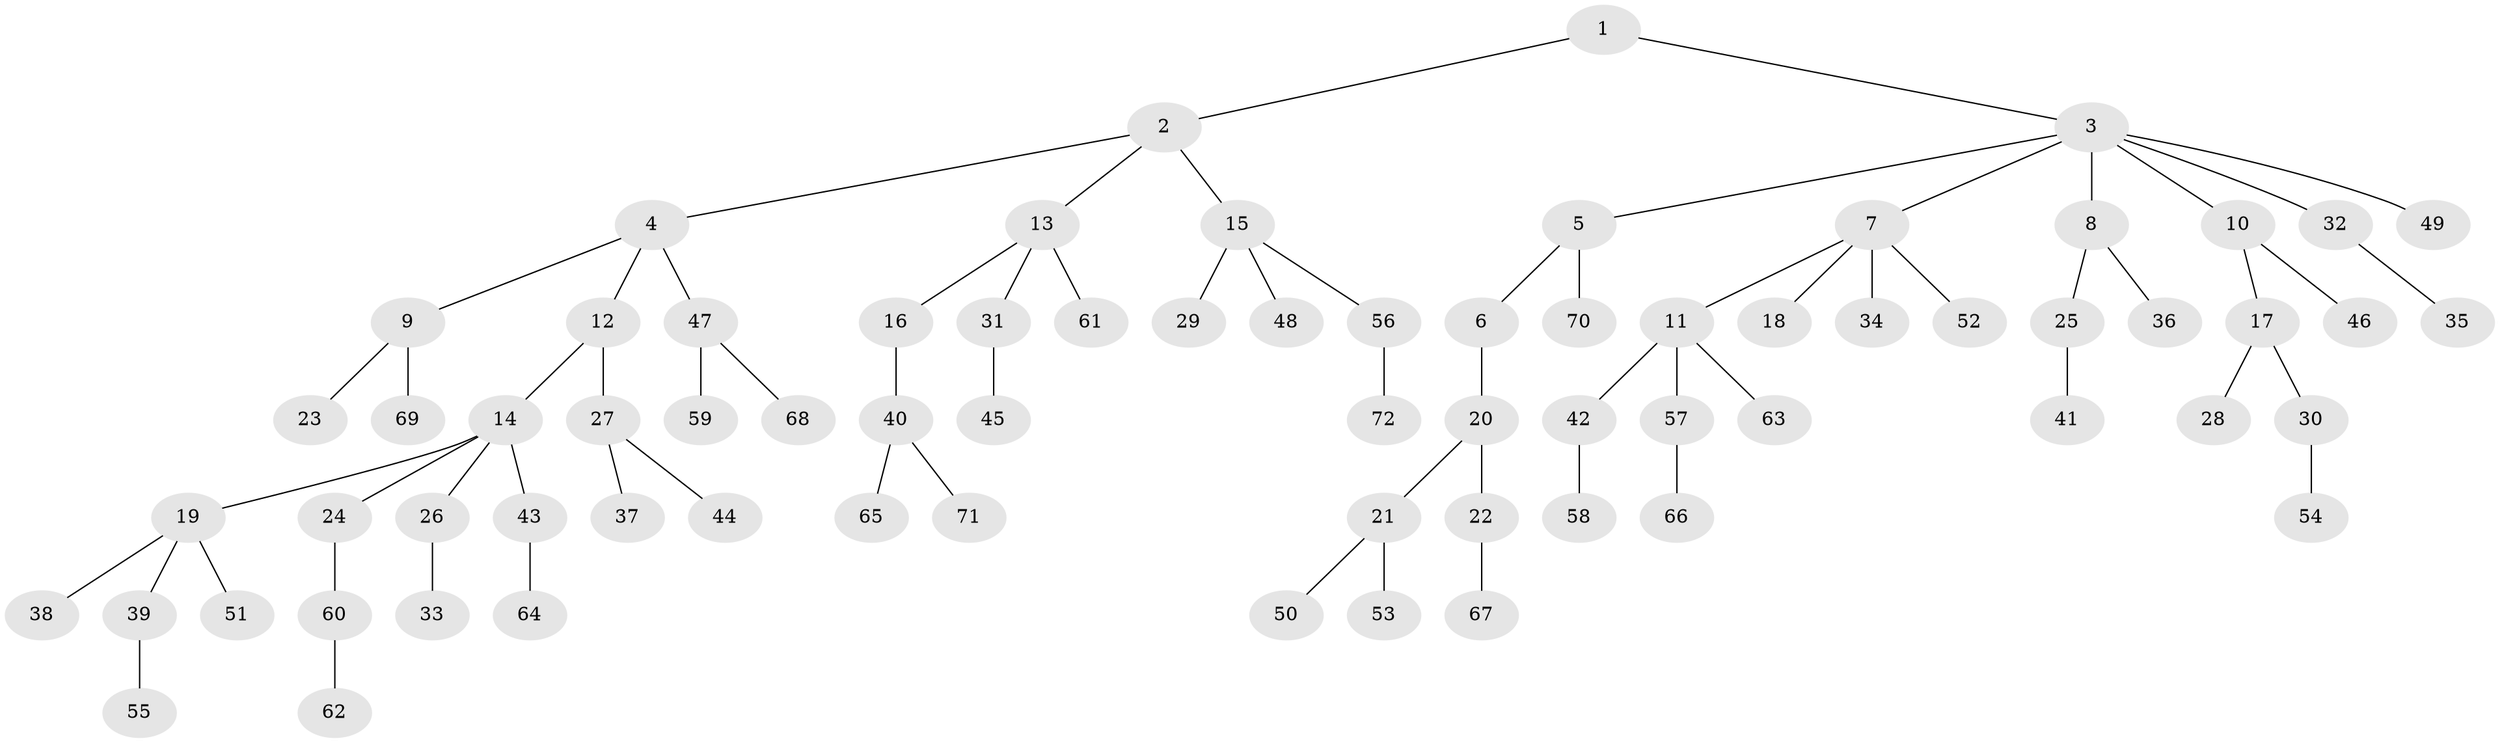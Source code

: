 // coarse degree distribution, {4: 0.12, 7: 0.02, 5: 0.04, 3: 0.08, 2: 0.16, 1: 0.58}
// Generated by graph-tools (version 1.1) at 2025/24/03/03/25 07:24:08]
// undirected, 72 vertices, 71 edges
graph export_dot {
graph [start="1"]
  node [color=gray90,style=filled];
  1;
  2;
  3;
  4;
  5;
  6;
  7;
  8;
  9;
  10;
  11;
  12;
  13;
  14;
  15;
  16;
  17;
  18;
  19;
  20;
  21;
  22;
  23;
  24;
  25;
  26;
  27;
  28;
  29;
  30;
  31;
  32;
  33;
  34;
  35;
  36;
  37;
  38;
  39;
  40;
  41;
  42;
  43;
  44;
  45;
  46;
  47;
  48;
  49;
  50;
  51;
  52;
  53;
  54;
  55;
  56;
  57;
  58;
  59;
  60;
  61;
  62;
  63;
  64;
  65;
  66;
  67;
  68;
  69;
  70;
  71;
  72;
  1 -- 2;
  1 -- 3;
  2 -- 4;
  2 -- 13;
  2 -- 15;
  3 -- 5;
  3 -- 7;
  3 -- 8;
  3 -- 10;
  3 -- 32;
  3 -- 49;
  4 -- 9;
  4 -- 12;
  4 -- 47;
  5 -- 6;
  5 -- 70;
  6 -- 20;
  7 -- 11;
  7 -- 18;
  7 -- 34;
  7 -- 52;
  8 -- 25;
  8 -- 36;
  9 -- 23;
  9 -- 69;
  10 -- 17;
  10 -- 46;
  11 -- 42;
  11 -- 57;
  11 -- 63;
  12 -- 14;
  12 -- 27;
  13 -- 16;
  13 -- 31;
  13 -- 61;
  14 -- 19;
  14 -- 24;
  14 -- 26;
  14 -- 43;
  15 -- 29;
  15 -- 48;
  15 -- 56;
  16 -- 40;
  17 -- 28;
  17 -- 30;
  19 -- 38;
  19 -- 39;
  19 -- 51;
  20 -- 21;
  20 -- 22;
  21 -- 50;
  21 -- 53;
  22 -- 67;
  24 -- 60;
  25 -- 41;
  26 -- 33;
  27 -- 37;
  27 -- 44;
  30 -- 54;
  31 -- 45;
  32 -- 35;
  39 -- 55;
  40 -- 65;
  40 -- 71;
  42 -- 58;
  43 -- 64;
  47 -- 59;
  47 -- 68;
  56 -- 72;
  57 -- 66;
  60 -- 62;
}
